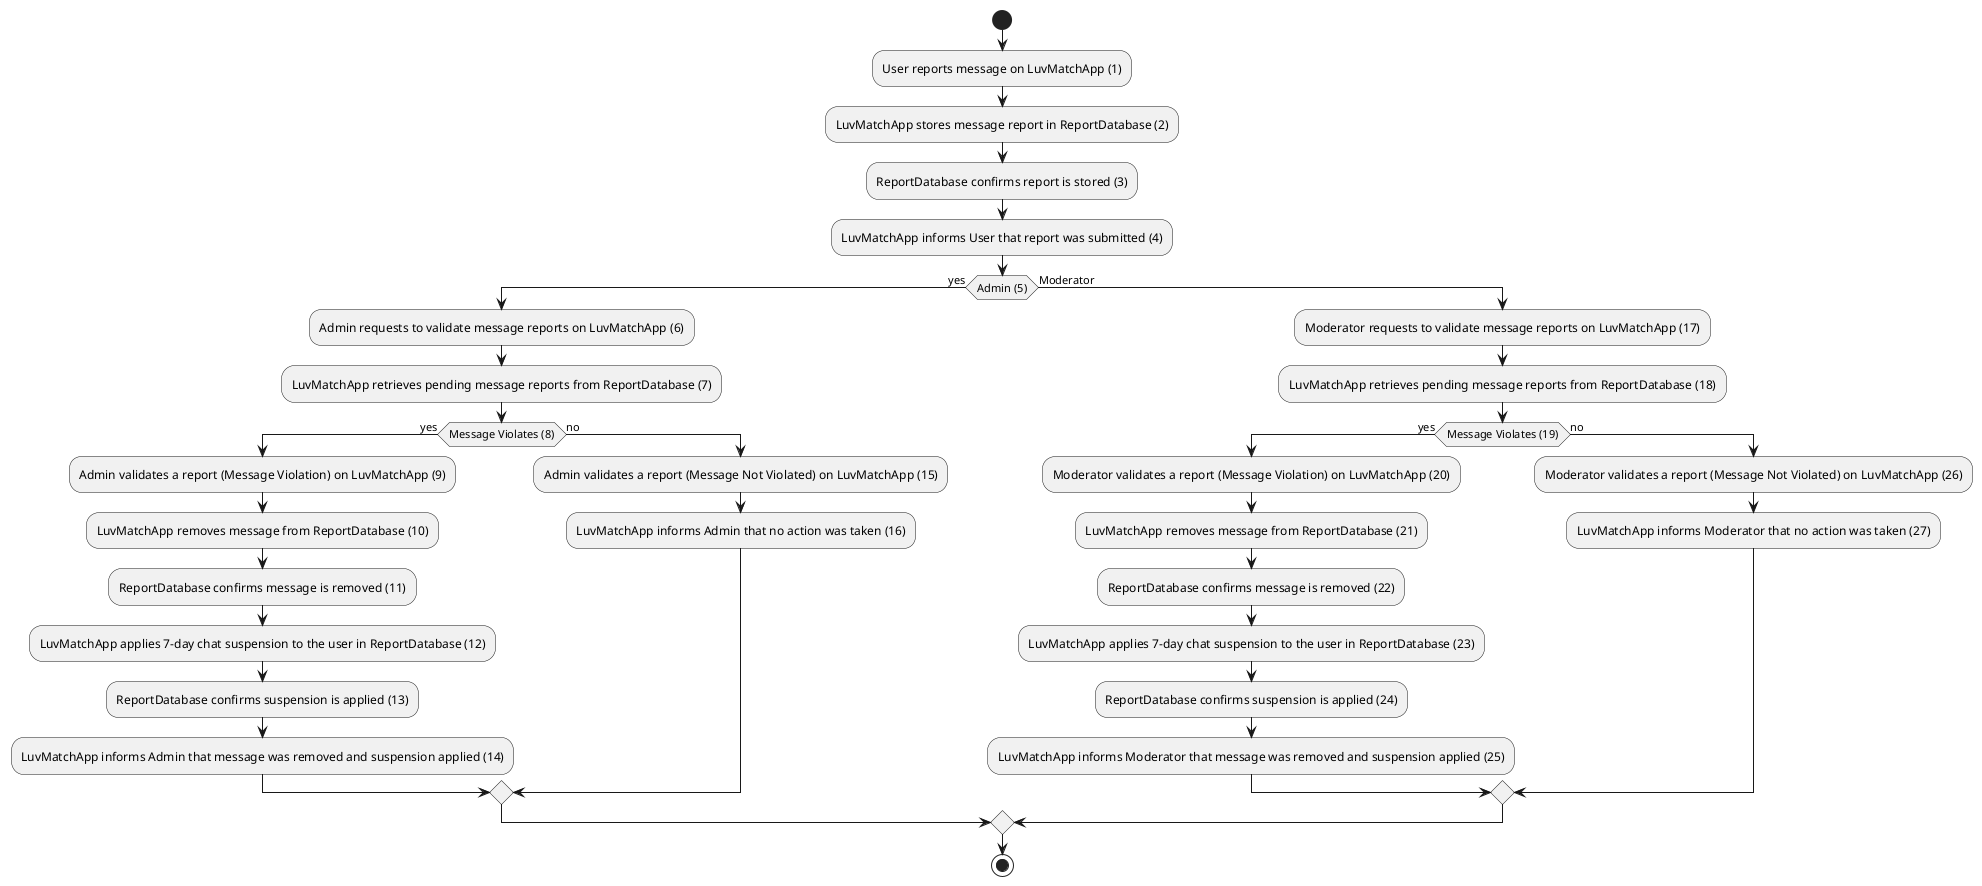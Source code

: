 @startuml

start

:User reports message on LuvMatchApp (1);

:LuvMatchApp stores message report in ReportDatabase (2);

:ReportDatabase confirms report is stored (3);

:LuvMatchApp informs User that report was submitted (4);

if (Admin (5)) then (yes)
   :Admin requests to validate message reports on LuvMatchApp (6);
   :LuvMatchApp retrieves pending message reports from ReportDatabase (7);
   if (Message Violates (8)) then (yes)
      :Admin validates a report (Message Violation) on LuvMatchApp (9);
      :LuvMatchApp removes message from ReportDatabase (10);
      :ReportDatabase confirms message is removed (11);
      :LuvMatchApp applies 7-day chat suspension to the user in ReportDatabase (12);
      :ReportDatabase confirms suspension is applied (13);
      :LuvMatchApp informs Admin that message was removed and suspension applied (14);
   else (no)
      :Admin validates a report (Message Not Violated) on LuvMatchApp (15);
      :LuvMatchApp informs Admin that no action was taken (16);
   endif
else (Moderator)
   :Moderator requests to validate message reports on LuvMatchApp (17);
   :LuvMatchApp retrieves pending message reports from ReportDatabase (18);
   if (Message Violates (19)) then (yes)
      :Moderator validates a report (Message Violation) on LuvMatchApp (20);
      :LuvMatchApp removes message from ReportDatabase (21);
      :ReportDatabase confirms message is removed (22);
      :LuvMatchApp applies 7-day chat suspension to the user in ReportDatabase (23);
      :ReportDatabase confirms suspension is applied (24);
      :LuvMatchApp informs Moderator that message was removed and suspension applied (25);
   else (no)
      :Moderator validates a report (Message Not Violated) on LuvMatchApp (26);
      :LuvMatchApp informs Moderator that no action was taken (27);
   endif
endif

stop

@enduml
